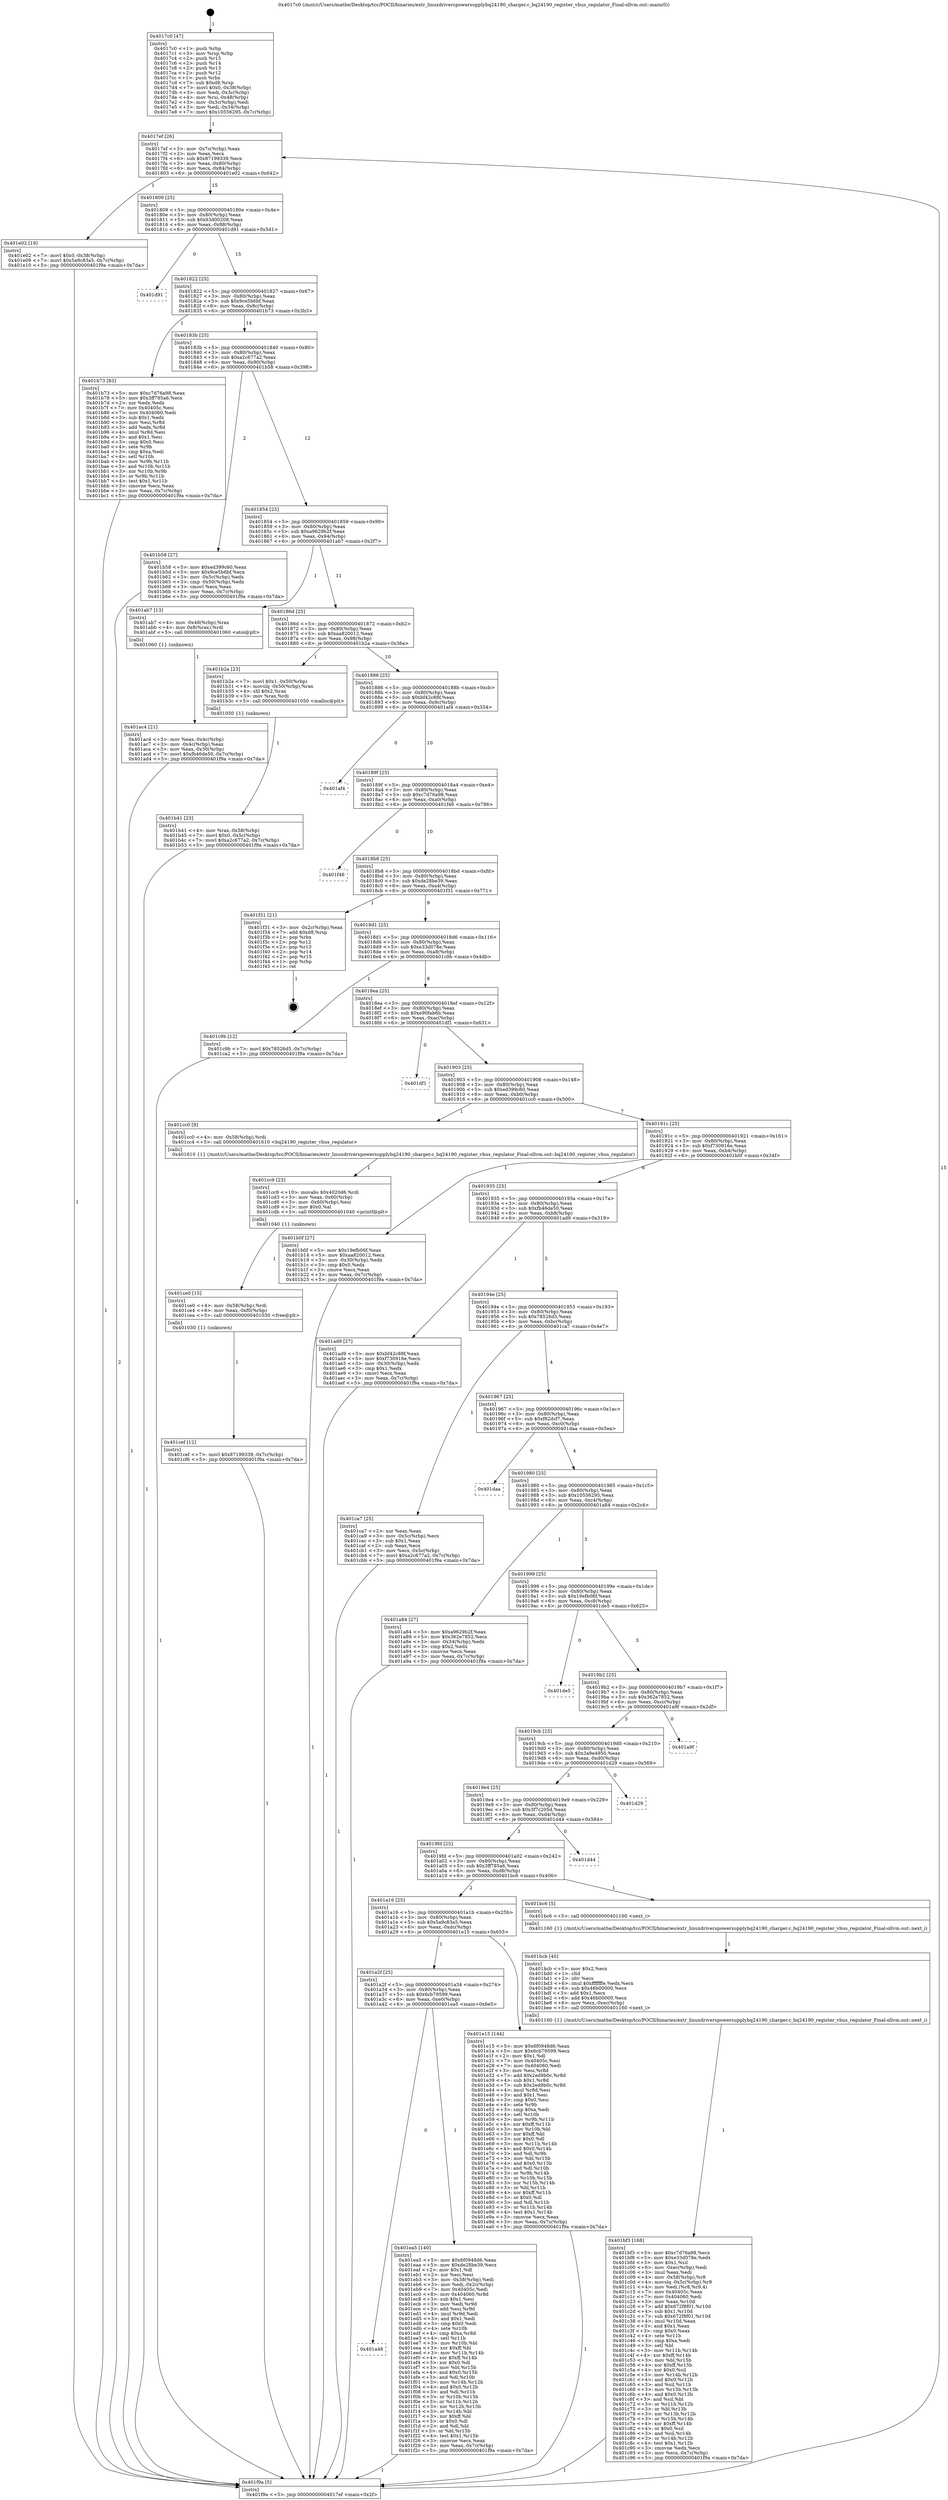 digraph "0x4017c0" {
  label = "0x4017c0 (/mnt/c/Users/mathe/Desktop/tcc/POCII/binaries/extr_linuxdriverspowersupplybq24190_charger.c_bq24190_register_vbus_regulator_Final-ollvm.out::main(0))"
  labelloc = "t"
  node[shape=record]

  Entry [label="",width=0.3,height=0.3,shape=circle,fillcolor=black,style=filled]
  "0x4017ef" [label="{
     0x4017ef [26]\l
     | [instrs]\l
     &nbsp;&nbsp;0x4017ef \<+3\>: mov -0x7c(%rbp),%eax\l
     &nbsp;&nbsp;0x4017f2 \<+2\>: mov %eax,%ecx\l
     &nbsp;&nbsp;0x4017f4 \<+6\>: sub $0x87199339,%ecx\l
     &nbsp;&nbsp;0x4017fa \<+3\>: mov %eax,-0x80(%rbp)\l
     &nbsp;&nbsp;0x4017fd \<+6\>: mov %ecx,-0x84(%rbp)\l
     &nbsp;&nbsp;0x401803 \<+6\>: je 0000000000401e02 \<main+0x642\>\l
  }"]
  "0x401e02" [label="{
     0x401e02 [19]\l
     | [instrs]\l
     &nbsp;&nbsp;0x401e02 \<+7\>: movl $0x0,-0x38(%rbp)\l
     &nbsp;&nbsp;0x401e09 \<+7\>: movl $0x5a9c83a5,-0x7c(%rbp)\l
     &nbsp;&nbsp;0x401e10 \<+5\>: jmp 0000000000401f9a \<main+0x7da\>\l
  }"]
  "0x401809" [label="{
     0x401809 [25]\l
     | [instrs]\l
     &nbsp;&nbsp;0x401809 \<+5\>: jmp 000000000040180e \<main+0x4e\>\l
     &nbsp;&nbsp;0x40180e \<+3\>: mov -0x80(%rbp),%eax\l
     &nbsp;&nbsp;0x401811 \<+5\>: sub $0x93d00208,%eax\l
     &nbsp;&nbsp;0x401816 \<+6\>: mov %eax,-0x88(%rbp)\l
     &nbsp;&nbsp;0x40181c \<+6\>: je 0000000000401d91 \<main+0x5d1\>\l
  }"]
  Exit [label="",width=0.3,height=0.3,shape=circle,fillcolor=black,style=filled,peripheries=2]
  "0x401d91" [label="{
     0x401d91\l
  }", style=dashed]
  "0x401822" [label="{
     0x401822 [25]\l
     | [instrs]\l
     &nbsp;&nbsp;0x401822 \<+5\>: jmp 0000000000401827 \<main+0x67\>\l
     &nbsp;&nbsp;0x401827 \<+3\>: mov -0x80(%rbp),%eax\l
     &nbsp;&nbsp;0x40182a \<+5\>: sub $0x9ce5b6bf,%eax\l
     &nbsp;&nbsp;0x40182f \<+6\>: mov %eax,-0x8c(%rbp)\l
     &nbsp;&nbsp;0x401835 \<+6\>: je 0000000000401b73 \<main+0x3b3\>\l
  }"]
  "0x401a48" [label="{
     0x401a48\l
  }", style=dashed]
  "0x401b73" [label="{
     0x401b73 [83]\l
     | [instrs]\l
     &nbsp;&nbsp;0x401b73 \<+5\>: mov $0xc7d76a98,%eax\l
     &nbsp;&nbsp;0x401b78 \<+5\>: mov $0x3ff785a6,%ecx\l
     &nbsp;&nbsp;0x401b7d \<+2\>: xor %edx,%edx\l
     &nbsp;&nbsp;0x401b7f \<+7\>: mov 0x40405c,%esi\l
     &nbsp;&nbsp;0x401b86 \<+7\>: mov 0x404060,%edi\l
     &nbsp;&nbsp;0x401b8d \<+3\>: sub $0x1,%edx\l
     &nbsp;&nbsp;0x401b90 \<+3\>: mov %esi,%r8d\l
     &nbsp;&nbsp;0x401b93 \<+3\>: add %edx,%r8d\l
     &nbsp;&nbsp;0x401b96 \<+4\>: imul %r8d,%esi\l
     &nbsp;&nbsp;0x401b9a \<+3\>: and $0x1,%esi\l
     &nbsp;&nbsp;0x401b9d \<+3\>: cmp $0x0,%esi\l
     &nbsp;&nbsp;0x401ba0 \<+4\>: sete %r9b\l
     &nbsp;&nbsp;0x401ba4 \<+3\>: cmp $0xa,%edi\l
     &nbsp;&nbsp;0x401ba7 \<+4\>: setl %r10b\l
     &nbsp;&nbsp;0x401bab \<+3\>: mov %r9b,%r11b\l
     &nbsp;&nbsp;0x401bae \<+3\>: and %r10b,%r11b\l
     &nbsp;&nbsp;0x401bb1 \<+3\>: xor %r10b,%r9b\l
     &nbsp;&nbsp;0x401bb4 \<+3\>: or %r9b,%r11b\l
     &nbsp;&nbsp;0x401bb7 \<+4\>: test $0x1,%r11b\l
     &nbsp;&nbsp;0x401bbb \<+3\>: cmovne %ecx,%eax\l
     &nbsp;&nbsp;0x401bbe \<+3\>: mov %eax,-0x7c(%rbp)\l
     &nbsp;&nbsp;0x401bc1 \<+5\>: jmp 0000000000401f9a \<main+0x7da\>\l
  }"]
  "0x40183b" [label="{
     0x40183b [25]\l
     | [instrs]\l
     &nbsp;&nbsp;0x40183b \<+5\>: jmp 0000000000401840 \<main+0x80\>\l
     &nbsp;&nbsp;0x401840 \<+3\>: mov -0x80(%rbp),%eax\l
     &nbsp;&nbsp;0x401843 \<+5\>: sub $0xa2c677a2,%eax\l
     &nbsp;&nbsp;0x401848 \<+6\>: mov %eax,-0x90(%rbp)\l
     &nbsp;&nbsp;0x40184e \<+6\>: je 0000000000401b58 \<main+0x398\>\l
  }"]
  "0x401ea5" [label="{
     0x401ea5 [140]\l
     | [instrs]\l
     &nbsp;&nbsp;0x401ea5 \<+5\>: mov $0x6f0948d6,%eax\l
     &nbsp;&nbsp;0x401eaa \<+5\>: mov $0xde28be39,%ecx\l
     &nbsp;&nbsp;0x401eaf \<+2\>: mov $0x1,%dl\l
     &nbsp;&nbsp;0x401eb1 \<+2\>: xor %esi,%esi\l
     &nbsp;&nbsp;0x401eb3 \<+3\>: mov -0x38(%rbp),%edi\l
     &nbsp;&nbsp;0x401eb6 \<+3\>: mov %edi,-0x2c(%rbp)\l
     &nbsp;&nbsp;0x401eb9 \<+7\>: mov 0x40405c,%edi\l
     &nbsp;&nbsp;0x401ec0 \<+8\>: mov 0x404060,%r8d\l
     &nbsp;&nbsp;0x401ec8 \<+3\>: sub $0x1,%esi\l
     &nbsp;&nbsp;0x401ecb \<+3\>: mov %edi,%r9d\l
     &nbsp;&nbsp;0x401ece \<+3\>: add %esi,%r9d\l
     &nbsp;&nbsp;0x401ed1 \<+4\>: imul %r9d,%edi\l
     &nbsp;&nbsp;0x401ed5 \<+3\>: and $0x1,%edi\l
     &nbsp;&nbsp;0x401ed8 \<+3\>: cmp $0x0,%edi\l
     &nbsp;&nbsp;0x401edb \<+4\>: sete %r10b\l
     &nbsp;&nbsp;0x401edf \<+4\>: cmp $0xa,%r8d\l
     &nbsp;&nbsp;0x401ee3 \<+4\>: setl %r11b\l
     &nbsp;&nbsp;0x401ee7 \<+3\>: mov %r10b,%bl\l
     &nbsp;&nbsp;0x401eea \<+3\>: xor $0xff,%bl\l
     &nbsp;&nbsp;0x401eed \<+3\>: mov %r11b,%r14b\l
     &nbsp;&nbsp;0x401ef0 \<+4\>: xor $0xff,%r14b\l
     &nbsp;&nbsp;0x401ef4 \<+3\>: xor $0x0,%dl\l
     &nbsp;&nbsp;0x401ef7 \<+3\>: mov %bl,%r15b\l
     &nbsp;&nbsp;0x401efa \<+4\>: and $0x0,%r15b\l
     &nbsp;&nbsp;0x401efe \<+3\>: and %dl,%r10b\l
     &nbsp;&nbsp;0x401f01 \<+3\>: mov %r14b,%r12b\l
     &nbsp;&nbsp;0x401f04 \<+4\>: and $0x0,%r12b\l
     &nbsp;&nbsp;0x401f08 \<+3\>: and %dl,%r11b\l
     &nbsp;&nbsp;0x401f0b \<+3\>: or %r10b,%r15b\l
     &nbsp;&nbsp;0x401f0e \<+3\>: or %r11b,%r12b\l
     &nbsp;&nbsp;0x401f11 \<+3\>: xor %r12b,%r15b\l
     &nbsp;&nbsp;0x401f14 \<+3\>: or %r14b,%bl\l
     &nbsp;&nbsp;0x401f17 \<+3\>: xor $0xff,%bl\l
     &nbsp;&nbsp;0x401f1a \<+3\>: or $0x0,%dl\l
     &nbsp;&nbsp;0x401f1d \<+2\>: and %dl,%bl\l
     &nbsp;&nbsp;0x401f1f \<+3\>: or %bl,%r15b\l
     &nbsp;&nbsp;0x401f22 \<+4\>: test $0x1,%r15b\l
     &nbsp;&nbsp;0x401f26 \<+3\>: cmovne %ecx,%eax\l
     &nbsp;&nbsp;0x401f29 \<+3\>: mov %eax,-0x7c(%rbp)\l
     &nbsp;&nbsp;0x401f2c \<+5\>: jmp 0000000000401f9a \<main+0x7da\>\l
  }"]
  "0x401b58" [label="{
     0x401b58 [27]\l
     | [instrs]\l
     &nbsp;&nbsp;0x401b58 \<+5\>: mov $0xed399c60,%eax\l
     &nbsp;&nbsp;0x401b5d \<+5\>: mov $0x9ce5b6bf,%ecx\l
     &nbsp;&nbsp;0x401b62 \<+3\>: mov -0x5c(%rbp),%edx\l
     &nbsp;&nbsp;0x401b65 \<+3\>: cmp -0x50(%rbp),%edx\l
     &nbsp;&nbsp;0x401b68 \<+3\>: cmovl %ecx,%eax\l
     &nbsp;&nbsp;0x401b6b \<+3\>: mov %eax,-0x7c(%rbp)\l
     &nbsp;&nbsp;0x401b6e \<+5\>: jmp 0000000000401f9a \<main+0x7da\>\l
  }"]
  "0x401854" [label="{
     0x401854 [25]\l
     | [instrs]\l
     &nbsp;&nbsp;0x401854 \<+5\>: jmp 0000000000401859 \<main+0x99\>\l
     &nbsp;&nbsp;0x401859 \<+3\>: mov -0x80(%rbp),%eax\l
     &nbsp;&nbsp;0x40185c \<+5\>: sub $0xa9629b2f,%eax\l
     &nbsp;&nbsp;0x401861 \<+6\>: mov %eax,-0x94(%rbp)\l
     &nbsp;&nbsp;0x401867 \<+6\>: je 0000000000401ab7 \<main+0x2f7\>\l
  }"]
  "0x401a2f" [label="{
     0x401a2f [25]\l
     | [instrs]\l
     &nbsp;&nbsp;0x401a2f \<+5\>: jmp 0000000000401a34 \<main+0x274\>\l
     &nbsp;&nbsp;0x401a34 \<+3\>: mov -0x80(%rbp),%eax\l
     &nbsp;&nbsp;0x401a37 \<+5\>: sub $0x6cb79599,%eax\l
     &nbsp;&nbsp;0x401a3c \<+6\>: mov %eax,-0xe0(%rbp)\l
     &nbsp;&nbsp;0x401a42 \<+6\>: je 0000000000401ea5 \<main+0x6e5\>\l
  }"]
  "0x401ab7" [label="{
     0x401ab7 [13]\l
     | [instrs]\l
     &nbsp;&nbsp;0x401ab7 \<+4\>: mov -0x48(%rbp),%rax\l
     &nbsp;&nbsp;0x401abb \<+4\>: mov 0x8(%rax),%rdi\l
     &nbsp;&nbsp;0x401abf \<+5\>: call 0000000000401060 \<atoi@plt\>\l
     | [calls]\l
     &nbsp;&nbsp;0x401060 \{1\} (unknown)\l
  }"]
  "0x40186d" [label="{
     0x40186d [25]\l
     | [instrs]\l
     &nbsp;&nbsp;0x40186d \<+5\>: jmp 0000000000401872 \<main+0xb2\>\l
     &nbsp;&nbsp;0x401872 \<+3\>: mov -0x80(%rbp),%eax\l
     &nbsp;&nbsp;0x401875 \<+5\>: sub $0xaa820012,%eax\l
     &nbsp;&nbsp;0x40187a \<+6\>: mov %eax,-0x98(%rbp)\l
     &nbsp;&nbsp;0x401880 \<+6\>: je 0000000000401b2a \<main+0x36a\>\l
  }"]
  "0x401e15" [label="{
     0x401e15 [144]\l
     | [instrs]\l
     &nbsp;&nbsp;0x401e15 \<+5\>: mov $0x6f0948d6,%eax\l
     &nbsp;&nbsp;0x401e1a \<+5\>: mov $0x6cb79599,%ecx\l
     &nbsp;&nbsp;0x401e1f \<+2\>: mov $0x1,%dl\l
     &nbsp;&nbsp;0x401e21 \<+7\>: mov 0x40405c,%esi\l
     &nbsp;&nbsp;0x401e28 \<+7\>: mov 0x404060,%edi\l
     &nbsp;&nbsp;0x401e2f \<+3\>: mov %esi,%r8d\l
     &nbsp;&nbsp;0x401e32 \<+7\>: add $0x2ed9b0c,%r8d\l
     &nbsp;&nbsp;0x401e39 \<+4\>: sub $0x1,%r8d\l
     &nbsp;&nbsp;0x401e3d \<+7\>: sub $0x2ed9b0c,%r8d\l
     &nbsp;&nbsp;0x401e44 \<+4\>: imul %r8d,%esi\l
     &nbsp;&nbsp;0x401e48 \<+3\>: and $0x1,%esi\l
     &nbsp;&nbsp;0x401e4b \<+3\>: cmp $0x0,%esi\l
     &nbsp;&nbsp;0x401e4e \<+4\>: sete %r9b\l
     &nbsp;&nbsp;0x401e52 \<+3\>: cmp $0xa,%edi\l
     &nbsp;&nbsp;0x401e55 \<+4\>: setl %r10b\l
     &nbsp;&nbsp;0x401e59 \<+3\>: mov %r9b,%r11b\l
     &nbsp;&nbsp;0x401e5c \<+4\>: xor $0xff,%r11b\l
     &nbsp;&nbsp;0x401e60 \<+3\>: mov %r10b,%bl\l
     &nbsp;&nbsp;0x401e63 \<+3\>: xor $0xff,%bl\l
     &nbsp;&nbsp;0x401e66 \<+3\>: xor $0x0,%dl\l
     &nbsp;&nbsp;0x401e69 \<+3\>: mov %r11b,%r14b\l
     &nbsp;&nbsp;0x401e6c \<+4\>: and $0x0,%r14b\l
     &nbsp;&nbsp;0x401e70 \<+3\>: and %dl,%r9b\l
     &nbsp;&nbsp;0x401e73 \<+3\>: mov %bl,%r15b\l
     &nbsp;&nbsp;0x401e76 \<+4\>: and $0x0,%r15b\l
     &nbsp;&nbsp;0x401e7a \<+3\>: and %dl,%r10b\l
     &nbsp;&nbsp;0x401e7d \<+3\>: or %r9b,%r14b\l
     &nbsp;&nbsp;0x401e80 \<+3\>: or %r10b,%r15b\l
     &nbsp;&nbsp;0x401e83 \<+3\>: xor %r15b,%r14b\l
     &nbsp;&nbsp;0x401e86 \<+3\>: or %bl,%r11b\l
     &nbsp;&nbsp;0x401e89 \<+4\>: xor $0xff,%r11b\l
     &nbsp;&nbsp;0x401e8d \<+3\>: or $0x0,%dl\l
     &nbsp;&nbsp;0x401e90 \<+3\>: and %dl,%r11b\l
     &nbsp;&nbsp;0x401e93 \<+3\>: or %r11b,%r14b\l
     &nbsp;&nbsp;0x401e96 \<+4\>: test $0x1,%r14b\l
     &nbsp;&nbsp;0x401e9a \<+3\>: cmovne %ecx,%eax\l
     &nbsp;&nbsp;0x401e9d \<+3\>: mov %eax,-0x7c(%rbp)\l
     &nbsp;&nbsp;0x401ea0 \<+5\>: jmp 0000000000401f9a \<main+0x7da\>\l
  }"]
  "0x401b2a" [label="{
     0x401b2a [23]\l
     | [instrs]\l
     &nbsp;&nbsp;0x401b2a \<+7\>: movl $0x1,-0x50(%rbp)\l
     &nbsp;&nbsp;0x401b31 \<+4\>: movslq -0x50(%rbp),%rax\l
     &nbsp;&nbsp;0x401b35 \<+4\>: shl $0x2,%rax\l
     &nbsp;&nbsp;0x401b39 \<+3\>: mov %rax,%rdi\l
     &nbsp;&nbsp;0x401b3c \<+5\>: call 0000000000401050 \<malloc@plt\>\l
     | [calls]\l
     &nbsp;&nbsp;0x401050 \{1\} (unknown)\l
  }"]
  "0x401886" [label="{
     0x401886 [25]\l
     | [instrs]\l
     &nbsp;&nbsp;0x401886 \<+5\>: jmp 000000000040188b \<main+0xcb\>\l
     &nbsp;&nbsp;0x40188b \<+3\>: mov -0x80(%rbp),%eax\l
     &nbsp;&nbsp;0x40188e \<+5\>: sub $0xbf42c88f,%eax\l
     &nbsp;&nbsp;0x401893 \<+6\>: mov %eax,-0x9c(%rbp)\l
     &nbsp;&nbsp;0x401899 \<+6\>: je 0000000000401af4 \<main+0x334\>\l
  }"]
  "0x401cef" [label="{
     0x401cef [12]\l
     | [instrs]\l
     &nbsp;&nbsp;0x401cef \<+7\>: movl $0x87199339,-0x7c(%rbp)\l
     &nbsp;&nbsp;0x401cf6 \<+5\>: jmp 0000000000401f9a \<main+0x7da\>\l
  }"]
  "0x401af4" [label="{
     0x401af4\l
  }", style=dashed]
  "0x40189f" [label="{
     0x40189f [25]\l
     | [instrs]\l
     &nbsp;&nbsp;0x40189f \<+5\>: jmp 00000000004018a4 \<main+0xe4\>\l
     &nbsp;&nbsp;0x4018a4 \<+3\>: mov -0x80(%rbp),%eax\l
     &nbsp;&nbsp;0x4018a7 \<+5\>: sub $0xc7d76a98,%eax\l
     &nbsp;&nbsp;0x4018ac \<+6\>: mov %eax,-0xa0(%rbp)\l
     &nbsp;&nbsp;0x4018b2 \<+6\>: je 0000000000401f46 \<main+0x786\>\l
  }"]
  "0x401ce0" [label="{
     0x401ce0 [15]\l
     | [instrs]\l
     &nbsp;&nbsp;0x401ce0 \<+4\>: mov -0x58(%rbp),%rdi\l
     &nbsp;&nbsp;0x401ce4 \<+6\>: mov %eax,-0xf0(%rbp)\l
     &nbsp;&nbsp;0x401cea \<+5\>: call 0000000000401030 \<free@plt\>\l
     | [calls]\l
     &nbsp;&nbsp;0x401030 \{1\} (unknown)\l
  }"]
  "0x401f46" [label="{
     0x401f46\l
  }", style=dashed]
  "0x4018b8" [label="{
     0x4018b8 [25]\l
     | [instrs]\l
     &nbsp;&nbsp;0x4018b8 \<+5\>: jmp 00000000004018bd \<main+0xfd\>\l
     &nbsp;&nbsp;0x4018bd \<+3\>: mov -0x80(%rbp),%eax\l
     &nbsp;&nbsp;0x4018c0 \<+5\>: sub $0xde28be39,%eax\l
     &nbsp;&nbsp;0x4018c5 \<+6\>: mov %eax,-0xa4(%rbp)\l
     &nbsp;&nbsp;0x4018cb \<+6\>: je 0000000000401f31 \<main+0x771\>\l
  }"]
  "0x401cc9" [label="{
     0x401cc9 [23]\l
     | [instrs]\l
     &nbsp;&nbsp;0x401cc9 \<+10\>: movabs $0x4020d6,%rdi\l
     &nbsp;&nbsp;0x401cd3 \<+3\>: mov %eax,-0x60(%rbp)\l
     &nbsp;&nbsp;0x401cd6 \<+3\>: mov -0x60(%rbp),%esi\l
     &nbsp;&nbsp;0x401cd9 \<+2\>: mov $0x0,%al\l
     &nbsp;&nbsp;0x401cdb \<+5\>: call 0000000000401040 \<printf@plt\>\l
     | [calls]\l
     &nbsp;&nbsp;0x401040 \{1\} (unknown)\l
  }"]
  "0x401f31" [label="{
     0x401f31 [21]\l
     | [instrs]\l
     &nbsp;&nbsp;0x401f31 \<+3\>: mov -0x2c(%rbp),%eax\l
     &nbsp;&nbsp;0x401f34 \<+7\>: add $0xd8,%rsp\l
     &nbsp;&nbsp;0x401f3b \<+1\>: pop %rbx\l
     &nbsp;&nbsp;0x401f3c \<+2\>: pop %r12\l
     &nbsp;&nbsp;0x401f3e \<+2\>: pop %r13\l
     &nbsp;&nbsp;0x401f40 \<+2\>: pop %r14\l
     &nbsp;&nbsp;0x401f42 \<+2\>: pop %r15\l
     &nbsp;&nbsp;0x401f44 \<+1\>: pop %rbp\l
     &nbsp;&nbsp;0x401f45 \<+1\>: ret\l
  }"]
  "0x4018d1" [label="{
     0x4018d1 [25]\l
     | [instrs]\l
     &nbsp;&nbsp;0x4018d1 \<+5\>: jmp 00000000004018d6 \<main+0x116\>\l
     &nbsp;&nbsp;0x4018d6 \<+3\>: mov -0x80(%rbp),%eax\l
     &nbsp;&nbsp;0x4018d9 \<+5\>: sub $0xe33d078e,%eax\l
     &nbsp;&nbsp;0x4018de \<+6\>: mov %eax,-0xa8(%rbp)\l
     &nbsp;&nbsp;0x4018e4 \<+6\>: je 0000000000401c9b \<main+0x4db\>\l
  }"]
  "0x401bf3" [label="{
     0x401bf3 [168]\l
     | [instrs]\l
     &nbsp;&nbsp;0x401bf3 \<+5\>: mov $0xc7d76a98,%ecx\l
     &nbsp;&nbsp;0x401bf8 \<+5\>: mov $0xe33d078e,%edx\l
     &nbsp;&nbsp;0x401bfd \<+3\>: mov $0x1,%sil\l
     &nbsp;&nbsp;0x401c00 \<+6\>: mov -0xec(%rbp),%edi\l
     &nbsp;&nbsp;0x401c06 \<+3\>: imul %eax,%edi\l
     &nbsp;&nbsp;0x401c09 \<+4\>: mov -0x58(%rbp),%r8\l
     &nbsp;&nbsp;0x401c0d \<+4\>: movslq -0x5c(%rbp),%r9\l
     &nbsp;&nbsp;0x401c11 \<+4\>: mov %edi,(%r8,%r9,4)\l
     &nbsp;&nbsp;0x401c15 \<+7\>: mov 0x40405c,%eax\l
     &nbsp;&nbsp;0x401c1c \<+7\>: mov 0x404060,%edi\l
     &nbsp;&nbsp;0x401c23 \<+3\>: mov %eax,%r10d\l
     &nbsp;&nbsp;0x401c26 \<+7\>: add $0x672f8f01,%r10d\l
     &nbsp;&nbsp;0x401c2d \<+4\>: sub $0x1,%r10d\l
     &nbsp;&nbsp;0x401c31 \<+7\>: sub $0x672f8f01,%r10d\l
     &nbsp;&nbsp;0x401c38 \<+4\>: imul %r10d,%eax\l
     &nbsp;&nbsp;0x401c3c \<+3\>: and $0x1,%eax\l
     &nbsp;&nbsp;0x401c3f \<+3\>: cmp $0x0,%eax\l
     &nbsp;&nbsp;0x401c42 \<+4\>: sete %r11b\l
     &nbsp;&nbsp;0x401c46 \<+3\>: cmp $0xa,%edi\l
     &nbsp;&nbsp;0x401c49 \<+3\>: setl %bl\l
     &nbsp;&nbsp;0x401c4c \<+3\>: mov %r11b,%r14b\l
     &nbsp;&nbsp;0x401c4f \<+4\>: xor $0xff,%r14b\l
     &nbsp;&nbsp;0x401c53 \<+3\>: mov %bl,%r15b\l
     &nbsp;&nbsp;0x401c56 \<+4\>: xor $0xff,%r15b\l
     &nbsp;&nbsp;0x401c5a \<+4\>: xor $0x0,%sil\l
     &nbsp;&nbsp;0x401c5e \<+3\>: mov %r14b,%r12b\l
     &nbsp;&nbsp;0x401c61 \<+4\>: and $0x0,%r12b\l
     &nbsp;&nbsp;0x401c65 \<+3\>: and %sil,%r11b\l
     &nbsp;&nbsp;0x401c68 \<+3\>: mov %r15b,%r13b\l
     &nbsp;&nbsp;0x401c6b \<+4\>: and $0x0,%r13b\l
     &nbsp;&nbsp;0x401c6f \<+3\>: and %sil,%bl\l
     &nbsp;&nbsp;0x401c72 \<+3\>: or %r11b,%r12b\l
     &nbsp;&nbsp;0x401c75 \<+3\>: or %bl,%r13b\l
     &nbsp;&nbsp;0x401c78 \<+3\>: xor %r13b,%r12b\l
     &nbsp;&nbsp;0x401c7b \<+3\>: or %r15b,%r14b\l
     &nbsp;&nbsp;0x401c7e \<+4\>: xor $0xff,%r14b\l
     &nbsp;&nbsp;0x401c82 \<+4\>: or $0x0,%sil\l
     &nbsp;&nbsp;0x401c86 \<+3\>: and %sil,%r14b\l
     &nbsp;&nbsp;0x401c89 \<+3\>: or %r14b,%r12b\l
     &nbsp;&nbsp;0x401c8c \<+4\>: test $0x1,%r12b\l
     &nbsp;&nbsp;0x401c90 \<+3\>: cmovne %edx,%ecx\l
     &nbsp;&nbsp;0x401c93 \<+3\>: mov %ecx,-0x7c(%rbp)\l
     &nbsp;&nbsp;0x401c96 \<+5\>: jmp 0000000000401f9a \<main+0x7da\>\l
  }"]
  "0x401c9b" [label="{
     0x401c9b [12]\l
     | [instrs]\l
     &nbsp;&nbsp;0x401c9b \<+7\>: movl $0x78526d5,-0x7c(%rbp)\l
     &nbsp;&nbsp;0x401ca2 \<+5\>: jmp 0000000000401f9a \<main+0x7da\>\l
  }"]
  "0x4018ea" [label="{
     0x4018ea [25]\l
     | [instrs]\l
     &nbsp;&nbsp;0x4018ea \<+5\>: jmp 00000000004018ef \<main+0x12f\>\l
     &nbsp;&nbsp;0x4018ef \<+3\>: mov -0x80(%rbp),%eax\l
     &nbsp;&nbsp;0x4018f2 \<+5\>: sub $0xe90fab6b,%eax\l
     &nbsp;&nbsp;0x4018f7 \<+6\>: mov %eax,-0xac(%rbp)\l
     &nbsp;&nbsp;0x4018fd \<+6\>: je 0000000000401df1 \<main+0x631\>\l
  }"]
  "0x401bcb" [label="{
     0x401bcb [40]\l
     | [instrs]\l
     &nbsp;&nbsp;0x401bcb \<+5\>: mov $0x2,%ecx\l
     &nbsp;&nbsp;0x401bd0 \<+1\>: cltd\l
     &nbsp;&nbsp;0x401bd1 \<+2\>: idiv %ecx\l
     &nbsp;&nbsp;0x401bd3 \<+6\>: imul $0xfffffffe,%edx,%ecx\l
     &nbsp;&nbsp;0x401bd9 \<+6\>: sub $0x46b00000,%ecx\l
     &nbsp;&nbsp;0x401bdf \<+3\>: add $0x1,%ecx\l
     &nbsp;&nbsp;0x401be2 \<+6\>: add $0x46b00000,%ecx\l
     &nbsp;&nbsp;0x401be8 \<+6\>: mov %ecx,-0xec(%rbp)\l
     &nbsp;&nbsp;0x401bee \<+5\>: call 0000000000401160 \<next_i\>\l
     | [calls]\l
     &nbsp;&nbsp;0x401160 \{1\} (/mnt/c/Users/mathe/Desktop/tcc/POCII/binaries/extr_linuxdriverspowersupplybq24190_charger.c_bq24190_register_vbus_regulator_Final-ollvm.out::next_i)\l
  }"]
  "0x401df1" [label="{
     0x401df1\l
  }", style=dashed]
  "0x401903" [label="{
     0x401903 [25]\l
     | [instrs]\l
     &nbsp;&nbsp;0x401903 \<+5\>: jmp 0000000000401908 \<main+0x148\>\l
     &nbsp;&nbsp;0x401908 \<+3\>: mov -0x80(%rbp),%eax\l
     &nbsp;&nbsp;0x40190b \<+5\>: sub $0xed399c60,%eax\l
     &nbsp;&nbsp;0x401910 \<+6\>: mov %eax,-0xb0(%rbp)\l
     &nbsp;&nbsp;0x401916 \<+6\>: je 0000000000401cc0 \<main+0x500\>\l
  }"]
  "0x401a16" [label="{
     0x401a16 [25]\l
     | [instrs]\l
     &nbsp;&nbsp;0x401a16 \<+5\>: jmp 0000000000401a1b \<main+0x25b\>\l
     &nbsp;&nbsp;0x401a1b \<+3\>: mov -0x80(%rbp),%eax\l
     &nbsp;&nbsp;0x401a1e \<+5\>: sub $0x5a9c83a5,%eax\l
     &nbsp;&nbsp;0x401a23 \<+6\>: mov %eax,-0xdc(%rbp)\l
     &nbsp;&nbsp;0x401a29 \<+6\>: je 0000000000401e15 \<main+0x655\>\l
  }"]
  "0x401cc0" [label="{
     0x401cc0 [9]\l
     | [instrs]\l
     &nbsp;&nbsp;0x401cc0 \<+4\>: mov -0x58(%rbp),%rdi\l
     &nbsp;&nbsp;0x401cc4 \<+5\>: call 0000000000401610 \<bq24190_register_vbus_regulator\>\l
     | [calls]\l
     &nbsp;&nbsp;0x401610 \{1\} (/mnt/c/Users/mathe/Desktop/tcc/POCII/binaries/extr_linuxdriverspowersupplybq24190_charger.c_bq24190_register_vbus_regulator_Final-ollvm.out::bq24190_register_vbus_regulator)\l
  }"]
  "0x40191c" [label="{
     0x40191c [25]\l
     | [instrs]\l
     &nbsp;&nbsp;0x40191c \<+5\>: jmp 0000000000401921 \<main+0x161\>\l
     &nbsp;&nbsp;0x401921 \<+3\>: mov -0x80(%rbp),%eax\l
     &nbsp;&nbsp;0x401924 \<+5\>: sub $0xf730916e,%eax\l
     &nbsp;&nbsp;0x401929 \<+6\>: mov %eax,-0xb4(%rbp)\l
     &nbsp;&nbsp;0x40192f \<+6\>: je 0000000000401b0f \<main+0x34f\>\l
  }"]
  "0x401bc6" [label="{
     0x401bc6 [5]\l
     | [instrs]\l
     &nbsp;&nbsp;0x401bc6 \<+5\>: call 0000000000401160 \<next_i\>\l
     | [calls]\l
     &nbsp;&nbsp;0x401160 \{1\} (/mnt/c/Users/mathe/Desktop/tcc/POCII/binaries/extr_linuxdriverspowersupplybq24190_charger.c_bq24190_register_vbus_regulator_Final-ollvm.out::next_i)\l
  }"]
  "0x401b0f" [label="{
     0x401b0f [27]\l
     | [instrs]\l
     &nbsp;&nbsp;0x401b0f \<+5\>: mov $0x19efb06f,%eax\l
     &nbsp;&nbsp;0x401b14 \<+5\>: mov $0xaa820012,%ecx\l
     &nbsp;&nbsp;0x401b19 \<+3\>: mov -0x30(%rbp),%edx\l
     &nbsp;&nbsp;0x401b1c \<+3\>: cmp $0x0,%edx\l
     &nbsp;&nbsp;0x401b1f \<+3\>: cmove %ecx,%eax\l
     &nbsp;&nbsp;0x401b22 \<+3\>: mov %eax,-0x7c(%rbp)\l
     &nbsp;&nbsp;0x401b25 \<+5\>: jmp 0000000000401f9a \<main+0x7da\>\l
  }"]
  "0x401935" [label="{
     0x401935 [25]\l
     | [instrs]\l
     &nbsp;&nbsp;0x401935 \<+5\>: jmp 000000000040193a \<main+0x17a\>\l
     &nbsp;&nbsp;0x40193a \<+3\>: mov -0x80(%rbp),%eax\l
     &nbsp;&nbsp;0x40193d \<+5\>: sub $0xfb46de50,%eax\l
     &nbsp;&nbsp;0x401942 \<+6\>: mov %eax,-0xb8(%rbp)\l
     &nbsp;&nbsp;0x401948 \<+6\>: je 0000000000401ad9 \<main+0x319\>\l
  }"]
  "0x4019fd" [label="{
     0x4019fd [25]\l
     | [instrs]\l
     &nbsp;&nbsp;0x4019fd \<+5\>: jmp 0000000000401a02 \<main+0x242\>\l
     &nbsp;&nbsp;0x401a02 \<+3\>: mov -0x80(%rbp),%eax\l
     &nbsp;&nbsp;0x401a05 \<+5\>: sub $0x3ff785a6,%eax\l
     &nbsp;&nbsp;0x401a0a \<+6\>: mov %eax,-0xd8(%rbp)\l
     &nbsp;&nbsp;0x401a10 \<+6\>: je 0000000000401bc6 \<main+0x406\>\l
  }"]
  "0x401ad9" [label="{
     0x401ad9 [27]\l
     | [instrs]\l
     &nbsp;&nbsp;0x401ad9 \<+5\>: mov $0xbf42c88f,%eax\l
     &nbsp;&nbsp;0x401ade \<+5\>: mov $0xf730916e,%ecx\l
     &nbsp;&nbsp;0x401ae3 \<+3\>: mov -0x30(%rbp),%edx\l
     &nbsp;&nbsp;0x401ae6 \<+3\>: cmp $0x1,%edx\l
     &nbsp;&nbsp;0x401ae9 \<+3\>: cmovl %ecx,%eax\l
     &nbsp;&nbsp;0x401aec \<+3\>: mov %eax,-0x7c(%rbp)\l
     &nbsp;&nbsp;0x401aef \<+5\>: jmp 0000000000401f9a \<main+0x7da\>\l
  }"]
  "0x40194e" [label="{
     0x40194e [25]\l
     | [instrs]\l
     &nbsp;&nbsp;0x40194e \<+5\>: jmp 0000000000401953 \<main+0x193\>\l
     &nbsp;&nbsp;0x401953 \<+3\>: mov -0x80(%rbp),%eax\l
     &nbsp;&nbsp;0x401956 \<+5\>: sub $0x78526d5,%eax\l
     &nbsp;&nbsp;0x40195b \<+6\>: mov %eax,-0xbc(%rbp)\l
     &nbsp;&nbsp;0x401961 \<+6\>: je 0000000000401ca7 \<main+0x4e7\>\l
  }"]
  "0x401d44" [label="{
     0x401d44\l
  }", style=dashed]
  "0x401ca7" [label="{
     0x401ca7 [25]\l
     | [instrs]\l
     &nbsp;&nbsp;0x401ca7 \<+2\>: xor %eax,%eax\l
     &nbsp;&nbsp;0x401ca9 \<+3\>: mov -0x5c(%rbp),%ecx\l
     &nbsp;&nbsp;0x401cac \<+3\>: sub $0x1,%eax\l
     &nbsp;&nbsp;0x401caf \<+2\>: sub %eax,%ecx\l
     &nbsp;&nbsp;0x401cb1 \<+3\>: mov %ecx,-0x5c(%rbp)\l
     &nbsp;&nbsp;0x401cb4 \<+7\>: movl $0xa2c677a2,-0x7c(%rbp)\l
     &nbsp;&nbsp;0x401cbb \<+5\>: jmp 0000000000401f9a \<main+0x7da\>\l
  }"]
  "0x401967" [label="{
     0x401967 [25]\l
     | [instrs]\l
     &nbsp;&nbsp;0x401967 \<+5\>: jmp 000000000040196c \<main+0x1ac\>\l
     &nbsp;&nbsp;0x40196c \<+3\>: mov -0x80(%rbp),%eax\l
     &nbsp;&nbsp;0x40196f \<+5\>: sub $0xf82dcf7,%eax\l
     &nbsp;&nbsp;0x401974 \<+6\>: mov %eax,-0xc0(%rbp)\l
     &nbsp;&nbsp;0x40197a \<+6\>: je 0000000000401daa \<main+0x5ea\>\l
  }"]
  "0x4019e4" [label="{
     0x4019e4 [25]\l
     | [instrs]\l
     &nbsp;&nbsp;0x4019e4 \<+5\>: jmp 00000000004019e9 \<main+0x229\>\l
     &nbsp;&nbsp;0x4019e9 \<+3\>: mov -0x80(%rbp),%eax\l
     &nbsp;&nbsp;0x4019ec \<+5\>: sub $0x3f7c205d,%eax\l
     &nbsp;&nbsp;0x4019f1 \<+6\>: mov %eax,-0xd4(%rbp)\l
     &nbsp;&nbsp;0x4019f7 \<+6\>: je 0000000000401d44 \<main+0x584\>\l
  }"]
  "0x401daa" [label="{
     0x401daa\l
  }", style=dashed]
  "0x401980" [label="{
     0x401980 [25]\l
     | [instrs]\l
     &nbsp;&nbsp;0x401980 \<+5\>: jmp 0000000000401985 \<main+0x1c5\>\l
     &nbsp;&nbsp;0x401985 \<+3\>: mov -0x80(%rbp),%eax\l
     &nbsp;&nbsp;0x401988 \<+5\>: sub $0x10556295,%eax\l
     &nbsp;&nbsp;0x40198d \<+6\>: mov %eax,-0xc4(%rbp)\l
     &nbsp;&nbsp;0x401993 \<+6\>: je 0000000000401a84 \<main+0x2c4\>\l
  }"]
  "0x401d29" [label="{
     0x401d29\l
  }", style=dashed]
  "0x401a84" [label="{
     0x401a84 [27]\l
     | [instrs]\l
     &nbsp;&nbsp;0x401a84 \<+5\>: mov $0xa9629b2f,%eax\l
     &nbsp;&nbsp;0x401a89 \<+5\>: mov $0x362e7852,%ecx\l
     &nbsp;&nbsp;0x401a8e \<+3\>: mov -0x34(%rbp),%edx\l
     &nbsp;&nbsp;0x401a91 \<+3\>: cmp $0x2,%edx\l
     &nbsp;&nbsp;0x401a94 \<+3\>: cmovne %ecx,%eax\l
     &nbsp;&nbsp;0x401a97 \<+3\>: mov %eax,-0x7c(%rbp)\l
     &nbsp;&nbsp;0x401a9a \<+5\>: jmp 0000000000401f9a \<main+0x7da\>\l
  }"]
  "0x401999" [label="{
     0x401999 [25]\l
     | [instrs]\l
     &nbsp;&nbsp;0x401999 \<+5\>: jmp 000000000040199e \<main+0x1de\>\l
     &nbsp;&nbsp;0x40199e \<+3\>: mov -0x80(%rbp),%eax\l
     &nbsp;&nbsp;0x4019a1 \<+5\>: sub $0x19efb06f,%eax\l
     &nbsp;&nbsp;0x4019a6 \<+6\>: mov %eax,-0xc8(%rbp)\l
     &nbsp;&nbsp;0x4019ac \<+6\>: je 0000000000401de5 \<main+0x625\>\l
  }"]
  "0x401f9a" [label="{
     0x401f9a [5]\l
     | [instrs]\l
     &nbsp;&nbsp;0x401f9a \<+5\>: jmp 00000000004017ef \<main+0x2f\>\l
  }"]
  "0x4017c0" [label="{
     0x4017c0 [47]\l
     | [instrs]\l
     &nbsp;&nbsp;0x4017c0 \<+1\>: push %rbp\l
     &nbsp;&nbsp;0x4017c1 \<+3\>: mov %rsp,%rbp\l
     &nbsp;&nbsp;0x4017c4 \<+2\>: push %r15\l
     &nbsp;&nbsp;0x4017c6 \<+2\>: push %r14\l
     &nbsp;&nbsp;0x4017c8 \<+2\>: push %r13\l
     &nbsp;&nbsp;0x4017ca \<+2\>: push %r12\l
     &nbsp;&nbsp;0x4017cc \<+1\>: push %rbx\l
     &nbsp;&nbsp;0x4017cd \<+7\>: sub $0xd8,%rsp\l
     &nbsp;&nbsp;0x4017d4 \<+7\>: movl $0x0,-0x38(%rbp)\l
     &nbsp;&nbsp;0x4017db \<+3\>: mov %edi,-0x3c(%rbp)\l
     &nbsp;&nbsp;0x4017de \<+4\>: mov %rsi,-0x48(%rbp)\l
     &nbsp;&nbsp;0x4017e2 \<+3\>: mov -0x3c(%rbp),%edi\l
     &nbsp;&nbsp;0x4017e5 \<+3\>: mov %edi,-0x34(%rbp)\l
     &nbsp;&nbsp;0x4017e8 \<+7\>: movl $0x10556295,-0x7c(%rbp)\l
  }"]
  "0x401ac4" [label="{
     0x401ac4 [21]\l
     | [instrs]\l
     &nbsp;&nbsp;0x401ac4 \<+3\>: mov %eax,-0x4c(%rbp)\l
     &nbsp;&nbsp;0x401ac7 \<+3\>: mov -0x4c(%rbp),%eax\l
     &nbsp;&nbsp;0x401aca \<+3\>: mov %eax,-0x30(%rbp)\l
     &nbsp;&nbsp;0x401acd \<+7\>: movl $0xfb46de50,-0x7c(%rbp)\l
     &nbsp;&nbsp;0x401ad4 \<+5\>: jmp 0000000000401f9a \<main+0x7da\>\l
  }"]
  "0x401b41" [label="{
     0x401b41 [23]\l
     | [instrs]\l
     &nbsp;&nbsp;0x401b41 \<+4\>: mov %rax,-0x58(%rbp)\l
     &nbsp;&nbsp;0x401b45 \<+7\>: movl $0x0,-0x5c(%rbp)\l
     &nbsp;&nbsp;0x401b4c \<+7\>: movl $0xa2c677a2,-0x7c(%rbp)\l
     &nbsp;&nbsp;0x401b53 \<+5\>: jmp 0000000000401f9a \<main+0x7da\>\l
  }"]
  "0x4019cb" [label="{
     0x4019cb [25]\l
     | [instrs]\l
     &nbsp;&nbsp;0x4019cb \<+5\>: jmp 00000000004019d0 \<main+0x210\>\l
     &nbsp;&nbsp;0x4019d0 \<+3\>: mov -0x80(%rbp),%eax\l
     &nbsp;&nbsp;0x4019d3 \<+5\>: sub $0x3a9e4950,%eax\l
     &nbsp;&nbsp;0x4019d8 \<+6\>: mov %eax,-0xd0(%rbp)\l
     &nbsp;&nbsp;0x4019de \<+6\>: je 0000000000401d29 \<main+0x569\>\l
  }"]
  "0x401de5" [label="{
     0x401de5\l
  }", style=dashed]
  "0x4019b2" [label="{
     0x4019b2 [25]\l
     | [instrs]\l
     &nbsp;&nbsp;0x4019b2 \<+5\>: jmp 00000000004019b7 \<main+0x1f7\>\l
     &nbsp;&nbsp;0x4019b7 \<+3\>: mov -0x80(%rbp),%eax\l
     &nbsp;&nbsp;0x4019ba \<+5\>: sub $0x362e7852,%eax\l
     &nbsp;&nbsp;0x4019bf \<+6\>: mov %eax,-0xcc(%rbp)\l
     &nbsp;&nbsp;0x4019c5 \<+6\>: je 0000000000401a9f \<main+0x2df\>\l
  }"]
  "0x401a9f" [label="{
     0x401a9f\l
  }", style=dashed]
  Entry -> "0x4017c0" [label=" 1"]
  "0x4017ef" -> "0x401e02" [label=" 1"]
  "0x4017ef" -> "0x401809" [label=" 15"]
  "0x401f31" -> Exit [label=" 1"]
  "0x401809" -> "0x401d91" [label=" 0"]
  "0x401809" -> "0x401822" [label=" 15"]
  "0x401ea5" -> "0x401f9a" [label=" 1"]
  "0x401822" -> "0x401b73" [label=" 1"]
  "0x401822" -> "0x40183b" [label=" 14"]
  "0x401a2f" -> "0x401a48" [label=" 0"]
  "0x40183b" -> "0x401b58" [label=" 2"]
  "0x40183b" -> "0x401854" [label=" 12"]
  "0x401a2f" -> "0x401ea5" [label=" 1"]
  "0x401854" -> "0x401ab7" [label=" 1"]
  "0x401854" -> "0x40186d" [label=" 11"]
  "0x401e15" -> "0x401f9a" [label=" 1"]
  "0x40186d" -> "0x401b2a" [label=" 1"]
  "0x40186d" -> "0x401886" [label=" 10"]
  "0x401a16" -> "0x401a2f" [label=" 1"]
  "0x401886" -> "0x401af4" [label=" 0"]
  "0x401886" -> "0x40189f" [label=" 10"]
  "0x401a16" -> "0x401e15" [label=" 1"]
  "0x40189f" -> "0x401f46" [label=" 0"]
  "0x40189f" -> "0x4018b8" [label=" 10"]
  "0x401e02" -> "0x401f9a" [label=" 1"]
  "0x4018b8" -> "0x401f31" [label=" 1"]
  "0x4018b8" -> "0x4018d1" [label=" 9"]
  "0x401cef" -> "0x401f9a" [label=" 1"]
  "0x4018d1" -> "0x401c9b" [label=" 1"]
  "0x4018d1" -> "0x4018ea" [label=" 8"]
  "0x401ce0" -> "0x401cef" [label=" 1"]
  "0x4018ea" -> "0x401df1" [label=" 0"]
  "0x4018ea" -> "0x401903" [label=" 8"]
  "0x401cc9" -> "0x401ce0" [label=" 1"]
  "0x401903" -> "0x401cc0" [label=" 1"]
  "0x401903" -> "0x40191c" [label=" 7"]
  "0x401cc0" -> "0x401cc9" [label=" 1"]
  "0x40191c" -> "0x401b0f" [label=" 1"]
  "0x40191c" -> "0x401935" [label=" 6"]
  "0x401ca7" -> "0x401f9a" [label=" 1"]
  "0x401935" -> "0x401ad9" [label=" 1"]
  "0x401935" -> "0x40194e" [label=" 5"]
  "0x401bf3" -> "0x401f9a" [label=" 1"]
  "0x40194e" -> "0x401ca7" [label=" 1"]
  "0x40194e" -> "0x401967" [label=" 4"]
  "0x401bcb" -> "0x401bf3" [label=" 1"]
  "0x401967" -> "0x401daa" [label=" 0"]
  "0x401967" -> "0x401980" [label=" 4"]
  "0x4019fd" -> "0x401a16" [label=" 2"]
  "0x401980" -> "0x401a84" [label=" 1"]
  "0x401980" -> "0x401999" [label=" 3"]
  "0x401a84" -> "0x401f9a" [label=" 1"]
  "0x4017c0" -> "0x4017ef" [label=" 1"]
  "0x401f9a" -> "0x4017ef" [label=" 15"]
  "0x401ab7" -> "0x401ac4" [label=" 1"]
  "0x401ac4" -> "0x401f9a" [label=" 1"]
  "0x401ad9" -> "0x401f9a" [label=" 1"]
  "0x401b0f" -> "0x401f9a" [label=" 1"]
  "0x401b2a" -> "0x401b41" [label=" 1"]
  "0x401b41" -> "0x401f9a" [label=" 1"]
  "0x401b58" -> "0x401f9a" [label=" 2"]
  "0x401b73" -> "0x401f9a" [label=" 1"]
  "0x4019fd" -> "0x401bc6" [label=" 1"]
  "0x401999" -> "0x401de5" [label=" 0"]
  "0x401999" -> "0x4019b2" [label=" 3"]
  "0x4019e4" -> "0x4019fd" [label=" 3"]
  "0x4019b2" -> "0x401a9f" [label=" 0"]
  "0x4019b2" -> "0x4019cb" [label=" 3"]
  "0x401c9b" -> "0x401f9a" [label=" 1"]
  "0x4019cb" -> "0x401d29" [label=" 0"]
  "0x4019cb" -> "0x4019e4" [label=" 3"]
  "0x401bc6" -> "0x401bcb" [label=" 1"]
  "0x4019e4" -> "0x401d44" [label=" 0"]
}

